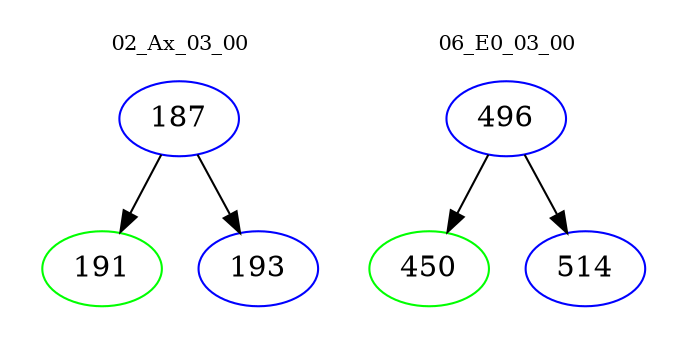 digraph{
subgraph cluster_0 {
color = white
label = "02_Ax_03_00";
fontsize=10;
T0_187 [label="187", color="blue"]
T0_187 -> T0_191 [color="black"]
T0_191 [label="191", color="green"]
T0_187 -> T0_193 [color="black"]
T0_193 [label="193", color="blue"]
}
subgraph cluster_1 {
color = white
label = "06_E0_03_00";
fontsize=10;
T1_496 [label="496", color="blue"]
T1_496 -> T1_450 [color="black"]
T1_450 [label="450", color="green"]
T1_496 -> T1_514 [color="black"]
T1_514 [label="514", color="blue"]
}
}
